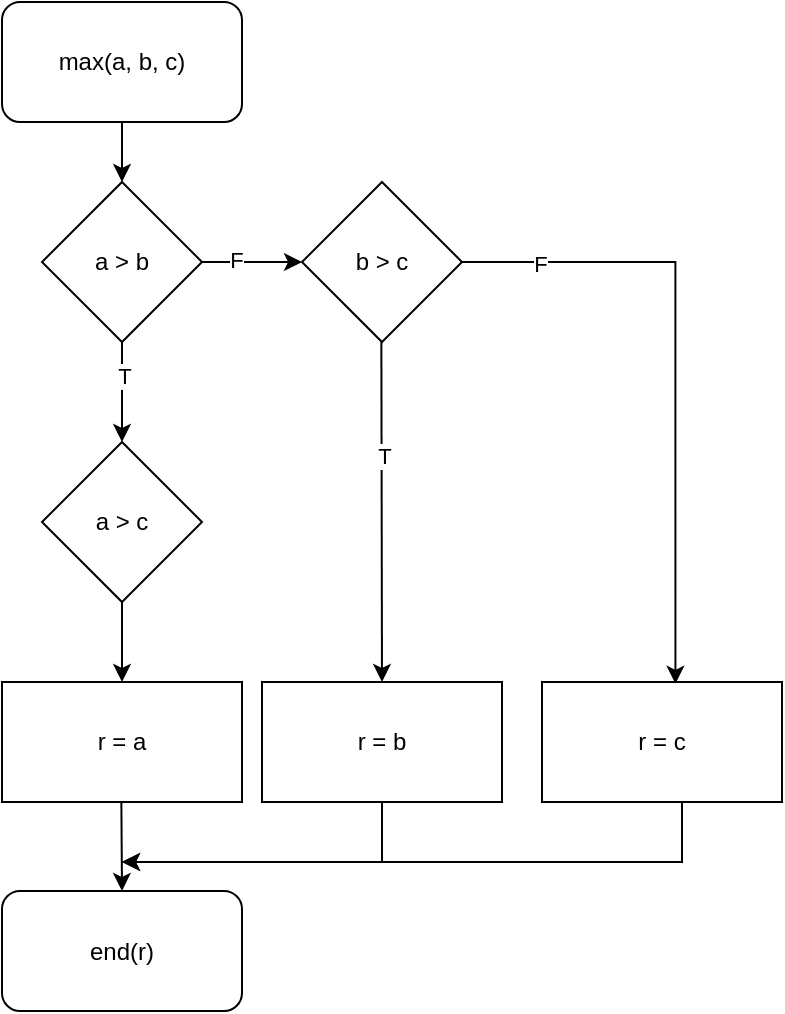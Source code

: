 <mxfile version="20.6.0" type="device"><diagram id="C5RBs43oDa-KdzZeNtuy" name="Page-1"><mxGraphModel dx="920" dy="512" grid="1" gridSize="10" guides="1" tooltips="1" connect="1" arrows="1" fold="1" page="1" pageScale="1" pageWidth="827" pageHeight="1169" math="0" shadow="0"><root><mxCell id="WIyWlLk6GJQsqaUBKTNV-0"/><mxCell id="WIyWlLk6GJQsqaUBKTNV-1" parent="WIyWlLk6GJQsqaUBKTNV-0"/><mxCell id="TfIj-9kPMgZvlqBrT5F6-0" value="max(a, b, c)" style="rounded=1;whiteSpace=wrap;html=1;" vertex="1" parent="WIyWlLk6GJQsqaUBKTNV-1"><mxGeometry x="300" y="80" width="120" height="60" as="geometry"/></mxCell><mxCell id="TfIj-9kPMgZvlqBrT5F6-2" value="a &amp;gt; b" style="rhombus;whiteSpace=wrap;html=1;" vertex="1" parent="WIyWlLk6GJQsqaUBKTNV-1"><mxGeometry x="320" y="170" width="80" height="80" as="geometry"/></mxCell><mxCell id="TfIj-9kPMgZvlqBrT5F6-3" value="" style="endArrow=classic;html=1;rounded=0;exitX=0.5;exitY=1;exitDx=0;exitDy=0;" edge="1" parent="WIyWlLk6GJQsqaUBKTNV-1" source="TfIj-9kPMgZvlqBrT5F6-2"><mxGeometry width="50" height="50" relative="1" as="geometry"><mxPoint x="380" y="300" as="sourcePoint"/><mxPoint x="360" y="300.0" as="targetPoint"/></mxGeometry></mxCell><mxCell id="TfIj-9kPMgZvlqBrT5F6-4" value="T" style="edgeLabel;html=1;align=center;verticalAlign=middle;resizable=0;points=[];" vertex="1" connectable="0" parent="TfIj-9kPMgZvlqBrT5F6-3"><mxGeometry x="-0.332" y="1" relative="1" as="geometry"><mxPoint as="offset"/></mxGeometry></mxCell><mxCell id="TfIj-9kPMgZvlqBrT5F6-5" value="" style="endArrow=classic;html=1;rounded=0;exitX=1;exitY=0.5;exitDx=0;exitDy=0;" edge="1" parent="WIyWlLk6GJQsqaUBKTNV-1" source="TfIj-9kPMgZvlqBrT5F6-2"><mxGeometry width="50" height="50" relative="1" as="geometry"><mxPoint x="370" y="260.0" as="sourcePoint"/><mxPoint x="450" y="210" as="targetPoint"/></mxGeometry></mxCell><mxCell id="TfIj-9kPMgZvlqBrT5F6-6" value="F" style="edgeLabel;html=1;align=center;verticalAlign=middle;resizable=0;points=[];" vertex="1" connectable="0" parent="TfIj-9kPMgZvlqBrT5F6-5"><mxGeometry x="-0.332" y="1" relative="1" as="geometry"><mxPoint as="offset"/></mxGeometry></mxCell><mxCell id="TfIj-9kPMgZvlqBrT5F6-8" value="" style="endArrow=classic;html=1;rounded=0;exitX=0.5;exitY=1;exitDx=0;exitDy=0;entryX=0.5;entryY=0;entryDx=0;entryDy=0;" edge="1" parent="WIyWlLk6GJQsqaUBKTNV-1" source="TfIj-9kPMgZvlqBrT5F6-0" target="TfIj-9kPMgZvlqBrT5F6-2"><mxGeometry width="50" height="50" relative="1" as="geometry"><mxPoint x="410" y="220.0" as="sourcePoint"/><mxPoint x="460" y="220.0" as="targetPoint"/></mxGeometry></mxCell><mxCell id="TfIj-9kPMgZvlqBrT5F6-14" value="a &amp;gt; c" style="rhombus;whiteSpace=wrap;html=1;" vertex="1" parent="WIyWlLk6GJQsqaUBKTNV-1"><mxGeometry x="320" y="300" width="80" height="80" as="geometry"/></mxCell><mxCell id="TfIj-9kPMgZvlqBrT5F6-15" value="" style="endArrow=classic;html=1;rounded=0;exitX=0.5;exitY=1;exitDx=0;exitDy=0;" edge="1" parent="WIyWlLk6GJQsqaUBKTNV-1" source="TfIj-9kPMgZvlqBrT5F6-14"><mxGeometry width="50" height="50" relative="1" as="geometry"><mxPoint x="380" y="330" as="sourcePoint"/><mxPoint x="360" y="420" as="targetPoint"/></mxGeometry></mxCell><mxCell id="TfIj-9kPMgZvlqBrT5F6-16" value="r = a" style="rounded=0;whiteSpace=wrap;html=1;" vertex="1" parent="WIyWlLk6GJQsqaUBKTNV-1"><mxGeometry x="300" y="420" width="120" height="60" as="geometry"/></mxCell><mxCell id="TfIj-9kPMgZvlqBrT5F6-17" value="end(r)" style="rounded=1;whiteSpace=wrap;html=1;" vertex="1" parent="WIyWlLk6GJQsqaUBKTNV-1"><mxGeometry x="300" y="524.5" width="120" height="60" as="geometry"/></mxCell><mxCell id="TfIj-9kPMgZvlqBrT5F6-18" value="" style="endArrow=classic;html=1;rounded=0;exitX=0.5;exitY=1;exitDx=0;exitDy=0;entryX=0.5;entryY=0;entryDx=0;entryDy=0;" edge="1" parent="WIyWlLk6GJQsqaUBKTNV-1" target="TfIj-9kPMgZvlqBrT5F6-17"><mxGeometry width="50" height="50" relative="1" as="geometry"><mxPoint x="359.68" y="480.0" as="sourcePoint"/><mxPoint x="359.68" y="520.0" as="targetPoint"/></mxGeometry></mxCell><mxCell id="TfIj-9kPMgZvlqBrT5F6-28" style="edgeStyle=orthogonalEdgeStyle;rounded=0;orthogonalLoop=1;jettySize=auto;html=1;entryX=0.556;entryY=0.015;entryDx=0;entryDy=0;entryPerimeter=0;" edge="1" parent="WIyWlLk6GJQsqaUBKTNV-1" source="TfIj-9kPMgZvlqBrT5F6-19" target="TfIj-9kPMgZvlqBrT5F6-25"><mxGeometry relative="1" as="geometry"/></mxCell><mxCell id="TfIj-9kPMgZvlqBrT5F6-29" value="F" style="edgeLabel;html=1;align=center;verticalAlign=middle;resizable=0;points=[];" vertex="1" connectable="0" parent="TfIj-9kPMgZvlqBrT5F6-28"><mxGeometry x="-0.754" y="-1" relative="1" as="geometry"><mxPoint as="offset"/></mxGeometry></mxCell><mxCell id="TfIj-9kPMgZvlqBrT5F6-19" value="b &amp;gt; c" style="rhombus;whiteSpace=wrap;html=1;" vertex="1" parent="WIyWlLk6GJQsqaUBKTNV-1"><mxGeometry x="450" y="170" width="80" height="80" as="geometry"/></mxCell><mxCell id="TfIj-9kPMgZvlqBrT5F6-20" value="" style="endArrow=classic;html=1;rounded=0;exitX=0.5;exitY=1;exitDx=0;exitDy=0;entryX=0.5;entryY=0;entryDx=0;entryDy=0;" edge="1" parent="WIyWlLk6GJQsqaUBKTNV-1" target="TfIj-9kPMgZvlqBrT5F6-22"><mxGeometry width="50" height="50" relative="1" as="geometry"><mxPoint x="489.68" y="250.0" as="sourcePoint"/><mxPoint x="489.68" y="300.0" as="targetPoint"/></mxGeometry></mxCell><mxCell id="TfIj-9kPMgZvlqBrT5F6-21" value="T" style="edgeLabel;html=1;align=center;verticalAlign=middle;resizable=0;points=[];" vertex="1" connectable="0" parent="TfIj-9kPMgZvlqBrT5F6-20"><mxGeometry x="-0.332" y="1" relative="1" as="geometry"><mxPoint as="offset"/></mxGeometry></mxCell><mxCell id="TfIj-9kPMgZvlqBrT5F6-24" style="edgeStyle=orthogonalEdgeStyle;rounded=0;orthogonalLoop=1;jettySize=auto;html=1;" edge="1" parent="WIyWlLk6GJQsqaUBKTNV-1" source="TfIj-9kPMgZvlqBrT5F6-22"><mxGeometry relative="1" as="geometry"><mxPoint x="360" y="510.0" as="targetPoint"/><Array as="points"><mxPoint x="490" y="510"/></Array></mxGeometry></mxCell><mxCell id="TfIj-9kPMgZvlqBrT5F6-22" value="r = b" style="rounded=0;whiteSpace=wrap;html=1;" vertex="1" parent="WIyWlLk6GJQsqaUBKTNV-1"><mxGeometry x="430" y="420" width="120" height="60" as="geometry"/></mxCell><mxCell id="TfIj-9kPMgZvlqBrT5F6-25" value="r = c" style="rounded=0;whiteSpace=wrap;html=1;" vertex="1" parent="WIyWlLk6GJQsqaUBKTNV-1"><mxGeometry x="570" y="420" width="120" height="60" as="geometry"/></mxCell><mxCell id="TfIj-9kPMgZvlqBrT5F6-26" style="edgeStyle=orthogonalEdgeStyle;rounded=0;orthogonalLoop=1;jettySize=auto;html=1;" edge="1" parent="WIyWlLk6GJQsqaUBKTNV-1"><mxGeometry relative="1" as="geometry"><mxPoint x="360" y="510" as="targetPoint"/><mxPoint x="640" y="480.0" as="sourcePoint"/><Array as="points"><mxPoint x="640" y="510"/></Array></mxGeometry></mxCell></root></mxGraphModel></diagram></mxfile>